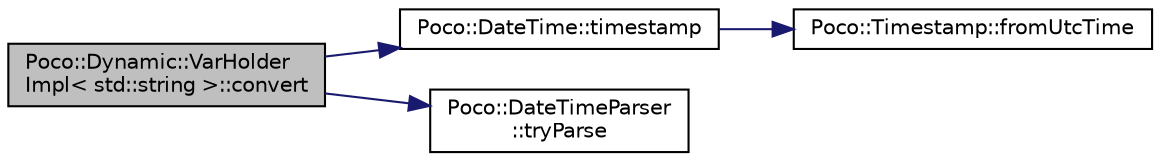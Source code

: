 digraph "Poco::Dynamic::VarHolderImpl&lt; std::string &gt;::convert"
{
 // LATEX_PDF_SIZE
  edge [fontname="Helvetica",fontsize="10",labelfontname="Helvetica",labelfontsize="10"];
  node [fontname="Helvetica",fontsize="10",shape=record];
  rankdir="LR";
  Node1 [label="Poco::Dynamic::VarHolder\lImpl\< std::string \>::convert",height=0.2,width=0.4,color="black", fillcolor="grey75", style="filled", fontcolor="black",tooltip=" "];
  Node1 -> Node2 [color="midnightblue",fontsize="10",style="solid"];
  Node2 [label="Poco::DateTime::timestamp",height=0.2,width=0.4,color="black", fillcolor="white", style="filled",URL="$classPoco_1_1DateTime.html#ab9b29631beb7d1046e798624e1e86735",tooltip="Returns the julian day for the date and time."];
  Node2 -> Node3 [color="midnightblue",fontsize="10",style="solid"];
  Node3 [label="Poco::Timestamp::fromUtcTime",height=0.2,width=0.4,color="black", fillcolor="white", style="filled",URL="$classPoco_1_1Timestamp.html#a33eda16c876c53ad5ab9733b0944d93c",tooltip="Creates a timestamp from a std::time_t."];
  Node1 -> Node4 [color="midnightblue",fontsize="10",style="solid"];
  Node4 [label="Poco::DateTimeParser\l::tryParse",height=0.2,width=0.4,color="black", fillcolor="white", style="filled",URL="$classPoco_1_1DateTimeParser.html#abf44d15b6a7bcabb231ed5899c9d9ea5",tooltip=" "];
}

